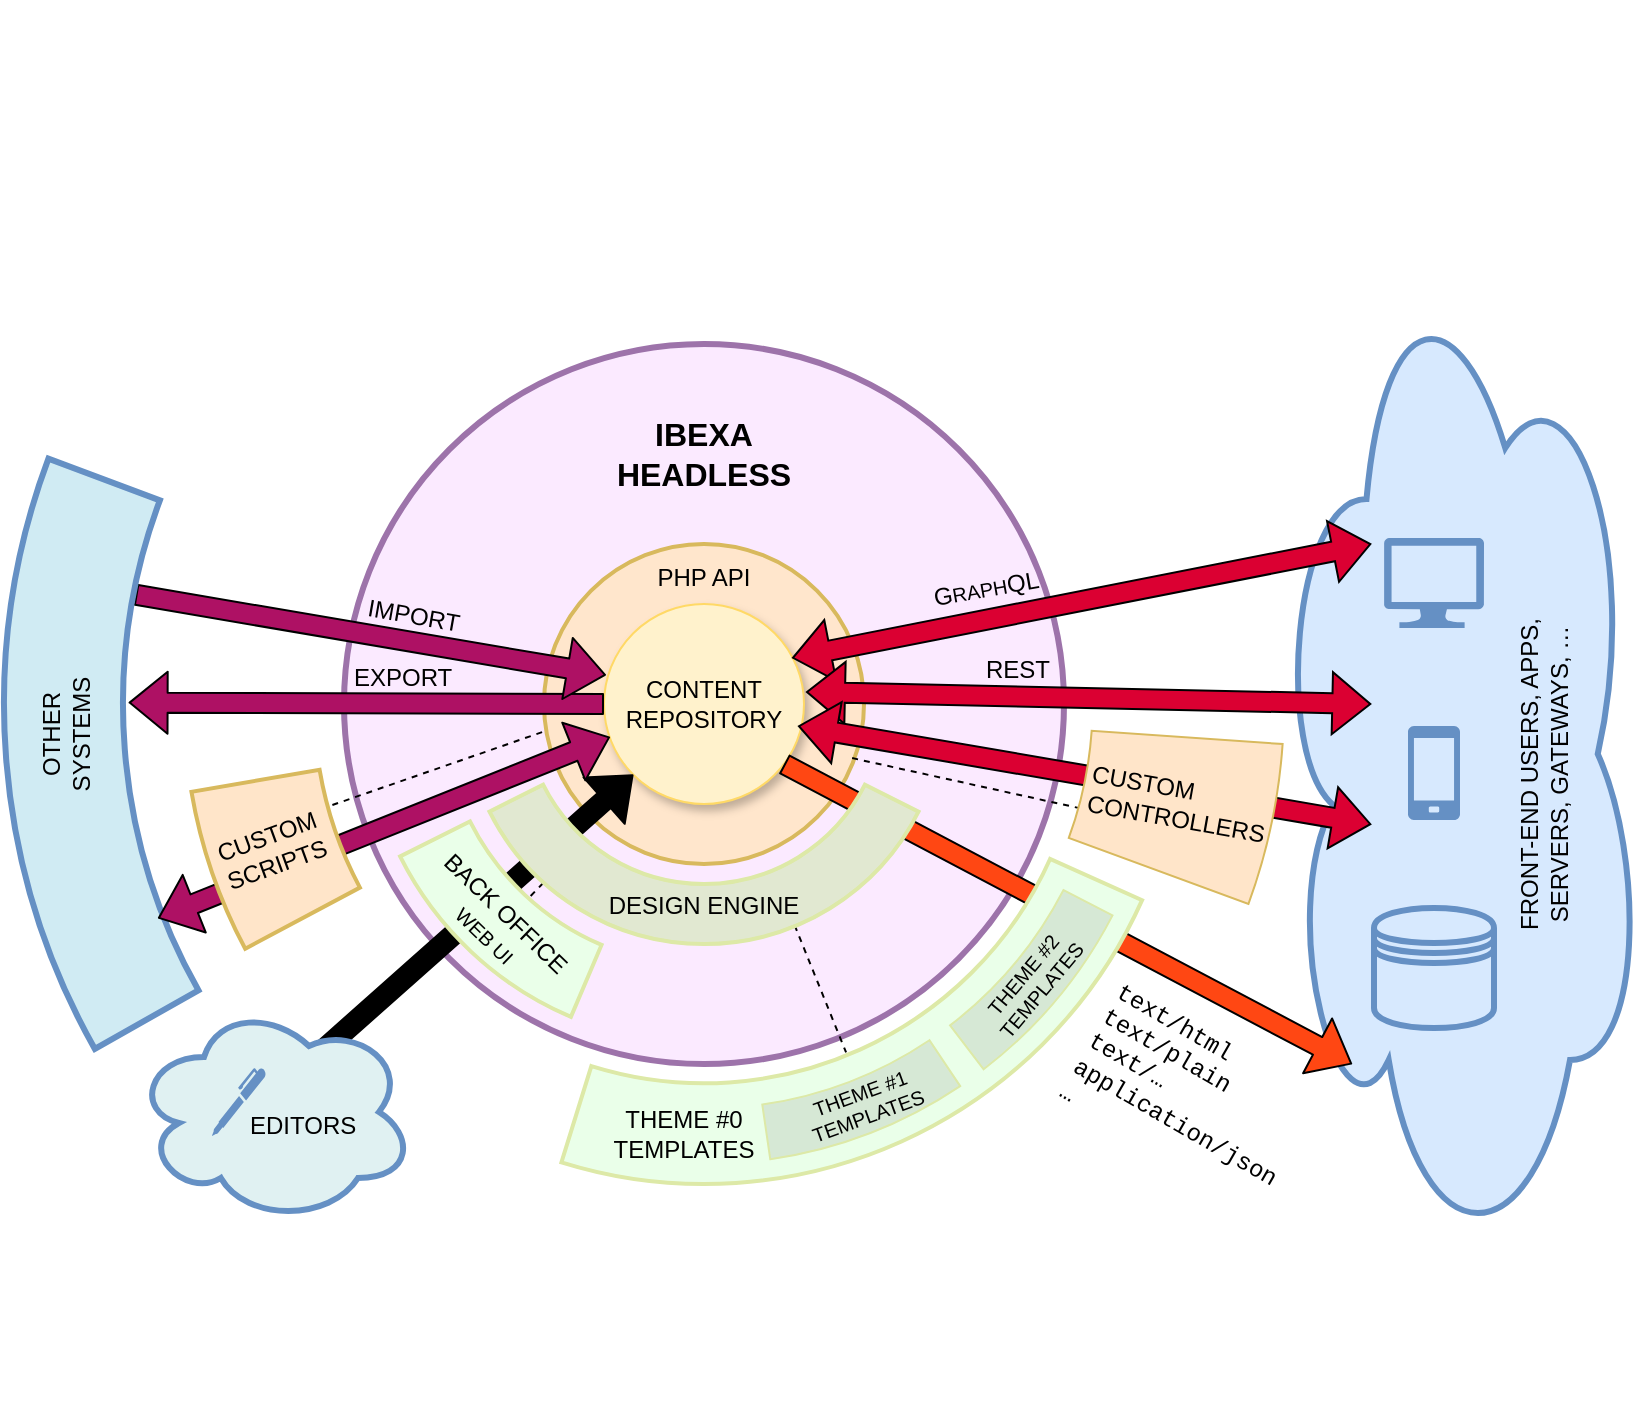 <mxfile version="22.1.11" type="device">
  <diagram name="Page-1" id="f8_rqeTz-FgpLIzKiwaT">
    <mxGraphModel dx="1242" dy="1620" grid="1" gridSize="10" guides="1" tooltips="1" connect="1" arrows="1" fold="1" page="1" pageScale="1" pageWidth="1169" pageHeight="827" math="0" shadow="0">
      <root>
        <mxCell id="0" />
        <mxCell id="1" parent="0" />
        <mxCell id="alR0pJayeUsLH7gRBz2Z-1" value="" style="group" vertex="1" connectable="0" parent="1">
          <mxGeometry x="645" y="90" width="185" height="510" as="geometry" />
        </mxCell>
        <mxCell id="W4IH80t9aYKXsO4aeI2j-52" value="" style="ellipse;shape=cloud;whiteSpace=wrap;html=1;fontSize=12;strokeColor=#6590c4;strokeWidth=3;fillColor=#d7e9fe;" parent="alR0pJayeUsLH7gRBz2Z-1" vertex="1">
          <mxGeometry width="185" height="510" as="geometry" />
        </mxCell>
        <mxCell id="W4IH80t9aYKXsO4aeI2j-59" value="" style="sketch=0;pointerEvents=1;shadow=0;dashed=0;html=1;strokeColor=none;fillColor=#6590C4;labelPosition=center;verticalLabelPosition=bottom;verticalAlign=top;outlineConnect=0;align=center;shape=mxgraph.office.devices.cell_phone_generic;fontSize=12;" parent="alR0pJayeUsLH7gRBz2Z-1" vertex="1">
          <mxGeometry x="67" y="241" width="26" height="47" as="geometry" />
        </mxCell>
        <mxCell id="W4IH80t9aYKXsO4aeI2j-60" value="" style="sketch=0;aspect=fixed;pointerEvents=1;shadow=0;dashed=0;html=1;strokeColor=none;labelPosition=center;verticalLabelPosition=bottom;verticalAlign=top;align=center;fillColor=#6590C4;shape=mxgraph.azure.computer;fontSize=12;" parent="alR0pJayeUsLH7gRBz2Z-1" vertex="1">
          <mxGeometry x="55" y="147" width="50" height="45" as="geometry" />
        </mxCell>
        <mxCell id="W4IH80t9aYKXsO4aeI2j-61" value="" style="shape=datastore;whiteSpace=wrap;html=1;fontSize=12;fillColor=none;strokeWidth=3;strokeColor=#6590C4;" parent="alR0pJayeUsLH7gRBz2Z-1" vertex="1">
          <mxGeometry x="50" y="332" width="60" height="60" as="geometry" />
        </mxCell>
        <mxCell id="W4IH80t9aYKXsO4aeI2j-62" value="FRONT-END USERS, APPS, SERVERS, GATEWAYS, …" style="text;html=1;strokeColor=none;fillColor=none;align=center;verticalAlign=middle;whiteSpace=wrap;rounded=0;horizontal=0;" parent="alR0pJayeUsLH7gRBz2Z-1" vertex="1">
          <mxGeometry x="115" y="170" width="40" height="190" as="geometry" />
        </mxCell>
        <mxCell id="W4IH80t9aYKXsO4aeI2j-19" value="" style="ellipse;whiteSpace=wrap;html=1;aspect=fixed;rounded=1;fillColor=#fbeaff;strokeColor=#9d73aa;strokeWidth=3;" parent="1" vertex="1">
          <mxGeometry x="180" y="140" width="360" height="360" as="geometry" />
        </mxCell>
        <mxCell id="W4IH80t9aYKXsO4aeI2j-2" value="" style="ellipse;whiteSpace=wrap;html=1;aspect=fixed;rounded=1;fillColor=#FFE6CC;strokeColor=#d8b95d;strokeWidth=2;" parent="1" vertex="1">
          <mxGeometry x="280" y="240" width="160" height="160" as="geometry" />
        </mxCell>
        <mxCell id="W4IH80t9aYKXsO4aeI2j-1" value="CONTENT&lt;br&gt;REPOSITORY" style="ellipse;whiteSpace=wrap;html=1;aspect=fixed;rounded=1;shadow=1;fillColor=#FFF2CC;strokeColor=#ffd966;" parent="1" vertex="1">
          <mxGeometry x="310" y="270" width="100" height="100" as="geometry" />
        </mxCell>
        <mxCell id="W4IH80t9aYKXsO4aeI2j-3" value="PHP API" style="text;html=1;strokeColor=none;fillColor=none;align=center;verticalAlign=middle;whiteSpace=wrap;rounded=1;arcSize=0;glass=0;" parent="1" vertex="1">
          <mxGeometry x="330" y="242" width="60" height="30" as="geometry" />
        </mxCell>
        <mxCell id="W4IH80t9aYKXsO4aeI2j-20" value="IBEXA HEADLESS" style="text;html=1;strokeColor=none;fillColor=none;align=center;verticalAlign=middle;whiteSpace=wrap;rounded=0;fontSize=16;fontStyle=1" parent="1" vertex="1">
          <mxGeometry x="300" y="180" width="120" height="30" as="geometry" />
        </mxCell>
        <mxCell id="W4IH80t9aYKXsO4aeI2j-21" value="" style="endArrow=none;dashed=1;html=1;rounded=1;fontSize=16;exitX=0.165;exitY=0.873;exitDx=0;exitDy=0;exitPerimeter=0;" parent="1" source="W4IH80t9aYKXsO4aeI2j-10" edge="1">
          <mxGeometry width="50" height="50" relative="1" as="geometry">
            <mxPoint x="400" y="370" as="sourcePoint" />
            <mxPoint x="250" y="440" as="targetPoint" />
          </mxGeometry>
        </mxCell>
        <mxCell id="W4IH80t9aYKXsO4aeI2j-22" value="" style="endArrow=none;dashed=1;html=1;rounded=1;fontSize=16;entryX=0.648;entryY=0.863;entryDx=0;entryDy=0;entryPerimeter=0;exitX=0.642;exitY=0.845;exitDx=0;exitDy=0;exitPerimeter=0;" parent="1" source="W4IH80t9aYKXsO4aeI2j-10" edge="1">
          <mxGeometry width="50" height="50" relative="1" as="geometry">
            <mxPoint x="410" y="430" as="sourcePoint" />
            <mxPoint x="431.04" y="494.24" as="targetPoint" />
          </mxGeometry>
        </mxCell>
        <mxCell id="W4IH80t9aYKXsO4aeI2j-31" value="" style="shape=flexArrow;endArrow=classic;html=1;rounded=1;fontSize=10;entryX=0;entryY=1;entryDx=0;entryDy=0;labelBackgroundColor=#FFFFFF;fillColor=#000000;exitX=0.172;exitY=0.797;exitDx=0;exitDy=0;exitPerimeter=0;" parent="1" source="W4IH80t9aYKXsO4aeI2j-43" target="W4IH80t9aYKXsO4aeI2j-1" edge="1">
          <mxGeometry width="50" height="50" relative="1" as="geometry">
            <mxPoint x="120" y="560" as="sourcePoint" />
            <mxPoint x="500" y="330" as="targetPoint" />
          </mxGeometry>
        </mxCell>
        <mxCell id="W4IH80t9aYKXsO4aeI2j-15" value="" style="verticalLabelPosition=bottom;verticalAlign=top;html=1;shape=mxgraph.basic.partConcEllipse;startAngle=0.564;endAngle=0.676;arcWidth=0.23;rounded=1;glass=0;strokeColor=#dde9a7;fillColor=#eaffe9;strokeWidth=2;" parent="1" vertex="1">
          <mxGeometry x="190" y="150" width="340" height="340" as="geometry" />
        </mxCell>
        <mxCell id="W4IH80t9aYKXsO4aeI2j-16" value="BACK OFFICE&lt;br&gt;&lt;font style=&quot;font-size: 10px;&quot;&gt;WEB UI&lt;/font&gt;" style="text;html=1;strokeColor=none;fillColor=none;align=center;verticalAlign=middle;whiteSpace=wrap;rounded=0;rotation=44;" parent="1" vertex="1">
          <mxGeometry x="205" y="415" width="102" height="30" as="geometry" />
        </mxCell>
        <mxCell id="W4IH80t9aYKXsO4aeI2j-41" value="" style="shape=flexArrow;endArrow=classic;html=1;rounded=1;labelBackgroundColor=#FFFFFF;fontSize=10;fillColor=#FF4713;entryX=0.211;entryY=0.804;entryDx=0;entryDy=0;entryPerimeter=0;" parent="1" target="W4IH80t9aYKXsO4aeI2j-52" edge="1">
          <mxGeometry width="50" height="50" relative="1" as="geometry">
            <mxPoint x="400" y="350" as="sourcePoint" />
            <mxPoint x="710" y="530" as="targetPoint" />
          </mxGeometry>
        </mxCell>
        <mxCell id="W4IH80t9aYKXsO4aeI2j-12" value="" style="verticalLabelPosition=bottom;verticalAlign=top;html=1;shape=mxgraph.basic.partConcEllipse;startAngle=0.317;endAngle=0.548;arcWidth=0.21;rounded=1;glass=0;strokeColor=#DDE9A7;fillColor=#eaffe9;strokeWidth=2;" parent="1" vertex="1">
          <mxGeometry x="120" y="80" width="480" height="480" as="geometry" />
        </mxCell>
        <mxCell id="W4IH80t9aYKXsO4aeI2j-26" value="" style="verticalLabelPosition=bottom;verticalAlign=top;html=1;shape=mxgraph.basic.partConcEllipse;startAngle=0.326;endAngle=0.396;arcWidth=0.12;rounded=1;glass=0;strokeColor=#DDE9A7;fillColor=#d6e8d5;" parent="1" vertex="1">
          <mxGeometry x="130" y="90" width="460" height="460" as="geometry" />
        </mxCell>
        <mxCell id="W4IH80t9aYKXsO4aeI2j-17" value="" style="verticalLabelPosition=bottom;verticalAlign=top;html=1;shape=mxgraph.basic.partConcEllipse;startAngle=0.406;endAngle=0.477;arcWidth=0.12;rounded=1;glass=0;strokeColor=#DDE9A7;fillColor=#d6e8d5;" parent="1" vertex="1">
          <mxGeometry x="130" y="90" width="460" height="460" as="geometry" />
        </mxCell>
        <mxCell id="W4IH80t9aYKXsO4aeI2j-10" value="" style="verticalLabelPosition=bottom;verticalAlign=top;html=1;shape=mxgraph.basic.partConcEllipse;startAngle=0.324;endAngle=0.676;arcWidth=0.25;rounded=1;glass=0;strokeColor=#dde9a7;fillColor=#e1e8d1;strokeWidth=2;" parent="1" vertex="1">
          <mxGeometry x="240" y="200" width="240" height="240" as="geometry" />
        </mxCell>
        <mxCell id="W4IH80t9aYKXsO4aeI2j-42" value="text/html&lt;br&gt;text/plain&lt;br&gt;text/…&lt;br&gt;application/json&lt;br&gt;…" style="text;html=1;align=left;verticalAlign=middle;resizable=0;points=[];autosize=1;strokeColor=none;fillColor=none;fontSize=12;rotation=30;fontFamily=Courier New;" parent="1" vertex="1">
          <mxGeometry x="542" y="477" width="140" height="90" as="geometry" />
        </mxCell>
        <mxCell id="W4IH80t9aYKXsO4aeI2j-14" value="DESIGN ENGINE" style="text;html=1;strokeColor=none;fillColor=none;align=center;verticalAlign=middle;whiteSpace=wrap;rounded=0;" parent="1" vertex="1">
          <mxGeometry x="310" y="406" width="100" height="30" as="geometry" />
        </mxCell>
        <mxCell id="W4IH80t9aYKXsO4aeI2j-48" value="" style="shape=flexArrow;endArrow=classic;html=1;rounded=1;labelBackgroundColor=#FFFFFF;fontSize=12;fillColor=#AE1164;entryX=0.089;entryY=0.499;entryDx=0;entryDy=0;entryPerimeter=0;exitX=0;exitY=0.5;exitDx=0;exitDy=0;" parent="1" source="W4IH80t9aYKXsO4aeI2j-1" target="W4IH80t9aYKXsO4aeI2j-43" edge="1">
          <mxGeometry width="50" height="50" relative="1" as="geometry">
            <mxPoint x="310" y="330" as="sourcePoint" />
            <mxPoint x="260" y="720" as="targetPoint" />
          </mxGeometry>
        </mxCell>
        <mxCell id="W4IH80t9aYKXsO4aeI2j-46" value="" style="shape=flexArrow;endArrow=classic;html=1;rounded=1;labelBackgroundColor=#FFFFFF;fontSize=12;fillColor=#AE1164;entryX=0.01;entryY=0.355;entryDx=0;entryDy=0;entryPerimeter=0;exitX=0.094;exitY=0.422;exitDx=0;exitDy=0;exitPerimeter=0;" parent="1" source="W4IH80t9aYKXsO4aeI2j-43" target="W4IH80t9aYKXsO4aeI2j-1" edge="1">
          <mxGeometry width="50" height="50" relative="1" as="geometry">
            <mxPoint x="90" y="320" as="sourcePoint" />
            <mxPoint x="160" y="272" as="targetPoint" />
          </mxGeometry>
        </mxCell>
        <mxCell id="W4IH80t9aYKXsO4aeI2j-43" value="" style="verticalLabelPosition=bottom;verticalAlign=top;html=1;shape=mxgraph.basic.partConcEllipse;startAngle=0.668;endAngle=0.807;arcWidth=0.17;rounded=1;glass=0;strokeColor=#6590c4;fillColor=#d0ebf3;strokeWidth=3;" parent="1" vertex="1">
          <mxGeometry x="10" y="-30" width="700" height="700" as="geometry" />
        </mxCell>
        <mxCell id="W4IH80t9aYKXsO4aeI2j-45" value="OTHER SYSTEMS" style="text;html=1;strokeColor=none;fillColor=none;align=center;verticalAlign=middle;whiteSpace=wrap;rounded=0;fontSize=12;horizontal=0;" parent="1" vertex="1">
          <mxGeometry x="21" y="290" width="40" height="90" as="geometry" />
        </mxCell>
        <mxCell id="W4IH80t9aYKXsO4aeI2j-47" value="IMPORT" style="text;html=1;strokeColor=none;fillColor=none;align=left;verticalAlign=middle;whiteSpace=wrap;rounded=0;fontSize=12;rotation=10;" parent="1" vertex="1">
          <mxGeometry x="190" y="262" width="60" height="30" as="geometry" />
        </mxCell>
        <mxCell id="W4IH80t9aYKXsO4aeI2j-49" value="EXPORT" style="text;html=1;strokeColor=none;fillColor=none;align=left;verticalAlign=middle;whiteSpace=wrap;rounded=0;fontSize=12;rotation=0;" parent="1" vertex="1">
          <mxGeometry x="183" y="292" width="60" height="30" as="geometry" />
        </mxCell>
        <mxCell id="W4IH80t9aYKXsO4aeI2j-50" value="" style="shape=flexArrow;endArrow=classic;startArrow=classic;html=1;rounded=1;labelBackgroundColor=#FFFFFF;fontSize=12;fillColor=#AE1164;entryX=0.03;entryY=0.665;entryDx=0;entryDy=0;entryPerimeter=0;exitX=0.11;exitY=0.653;exitDx=0;exitDy=0;exitPerimeter=0;" parent="1" source="W4IH80t9aYKXsO4aeI2j-43" target="W4IH80t9aYKXsO4aeI2j-1" edge="1">
          <mxGeometry width="100" height="100" relative="1" as="geometry">
            <mxPoint x="480" y="510" as="sourcePoint" />
            <mxPoint x="580" y="410" as="targetPoint" />
          </mxGeometry>
        </mxCell>
        <mxCell id="W4IH80t9aYKXsO4aeI2j-53" value="G&lt;font style=&quot;font-size: 10px;&quot;&gt;RAPH&lt;/font&gt;QL" style="text;html=1;strokeColor=none;fillColor=none;align=left;verticalAlign=middle;whiteSpace=wrap;rounded=0;fontSize=12;rotation=-10;" parent="1" vertex="1">
          <mxGeometry x="473" y="247" width="60" height="30" as="geometry" />
        </mxCell>
        <mxCell id="W4IH80t9aYKXsO4aeI2j-54" value="REST" style="text;html=1;strokeColor=none;fillColor=none;align=left;verticalAlign=middle;whiteSpace=wrap;rounded=0;fontSize=12;rotation=0;" parent="1" vertex="1">
          <mxGeometry x="499" y="288" width="60" height="30" as="geometry" />
        </mxCell>
        <mxCell id="W4IH80t9aYKXsO4aeI2j-55" value="" style="shape=flexArrow;endArrow=classic;startArrow=classic;html=1;rounded=0;fontSize=12;labelBackgroundColor=default;fillColor=#DB0032;entryX=0.94;entryY=0.27;entryDx=0;entryDy=0;endSize=6;gradientColor=none;entryPerimeter=0;exitX=0.263;exitY=0.294;exitDx=0;exitDy=0;exitPerimeter=0;" parent="1" source="W4IH80t9aYKXsO4aeI2j-52" target="W4IH80t9aYKXsO4aeI2j-1" edge="1">
          <mxGeometry width="100" height="100" relative="1" as="geometry">
            <mxPoint x="710" y="280" as="sourcePoint" />
            <mxPoint x="540" y="270" as="targetPoint" />
          </mxGeometry>
        </mxCell>
        <mxCell id="W4IH80t9aYKXsO4aeI2j-56" value="" style="shape=flexArrow;endArrow=classic;startArrow=classic;html=1;rounded=0;fontSize=12;fillColor=#DB0032;entryX=1.01;entryY=0.44;entryDx=0;entryDy=0;entryPerimeter=0;exitX=0.263;exitY=0.451;exitDx=0;exitDy=0;exitPerimeter=0;" parent="1" source="W4IH80t9aYKXsO4aeI2j-52" target="W4IH80t9aYKXsO4aeI2j-1" edge="1">
          <mxGeometry width="100" height="100" relative="1" as="geometry">
            <mxPoint x="710" y="340" as="sourcePoint" />
            <mxPoint x="410" y="310" as="targetPoint" />
          </mxGeometry>
        </mxCell>
        <mxCell id="W4IH80t9aYKXsO4aeI2j-58" value="" style="shape=flexArrow;endArrow=classic;startArrow=classic;html=1;rounded=0;fontSize=12;fillColor=#db0032;entryX=0.97;entryY=0.61;entryDx=0;entryDy=0;entryPerimeter=0;exitX=0.263;exitY=0.569;exitDx=0;exitDy=0;exitPerimeter=0;" parent="1" source="W4IH80t9aYKXsO4aeI2j-52" target="W4IH80t9aYKXsO4aeI2j-1" edge="1">
          <mxGeometry width="100" height="100" relative="1" as="geometry">
            <mxPoint x="710" y="440" as="sourcePoint" />
            <mxPoint x="540" y="370" as="targetPoint" />
          </mxGeometry>
        </mxCell>
        <mxCell id="W4IH80t9aYKXsO4aeI2j-27" value="THEME #1&lt;br&gt;TEMPLATES" style="text;html=1;strokeColor=none;fillColor=none;align=center;verticalAlign=middle;whiteSpace=wrap;rounded=0;fontSize=10;rotation=-20;" parent="1" vertex="1">
          <mxGeometry x="410" y="505" width="60" height="30" as="geometry" />
        </mxCell>
        <mxCell id="W4IH80t9aYKXsO4aeI2j-24" value="THEME #2 TEMPLATES" style="text;html=1;strokeColor=none;fillColor=none;align=center;verticalAlign=middle;whiteSpace=wrap;rounded=0;fontSize=10;rotation=-50;" parent="1" vertex="1">
          <mxGeometry x="494" y="444" width="60" height="30" as="geometry" />
        </mxCell>
        <mxCell id="W4IH80t9aYKXsO4aeI2j-23" value="THEME #0&lt;br&gt;TEMPLATES" style="text;html=1;strokeColor=none;fillColor=none;align=center;verticalAlign=middle;whiteSpace=wrap;rounded=0;fontSize=12;rotation=0;" parent="1" vertex="1">
          <mxGeometry x="290" y="520" width="120" height="30" as="geometry" />
        </mxCell>
        <mxCell id="Bpesjk86SLvVQDSes9p--2" value="" style="endArrow=none;dashed=1;html=1;rounded=1;fontSize=16;entryX=0.154;entryY=0.596;entryDx=0;entryDy=0;exitX=-0.006;exitY=0.588;exitDx=0;exitDy=0;exitPerimeter=0;entryPerimeter=0;" parent="1" source="W4IH80t9aYKXsO4aeI2j-2" target="Bpesjk86SLvVQDSes9p--3" edge="1">
          <mxGeometry width="50" height="50" relative="1" as="geometry">
            <mxPoint x="404" y="643" as="sourcePoint" />
            <mxPoint x="441.04" y="734.24" as="targetPoint" />
          </mxGeometry>
        </mxCell>
        <mxCell id="Bpesjk86SLvVQDSes9p--1" value="" style="verticalLabelPosition=bottom;verticalAlign=top;html=1;shape=mxgraph.basic.partConcEllipse;startAngle=0.672;endAngle=0.723;arcWidth=0.25;rounded=1;glass=0;strokeColor=#D8B95D;fillColor=#ffe5c9;strokeWidth=2;" parent="1" vertex="1">
          <mxGeometry x="100" y="60" width="520" height="520" as="geometry" />
        </mxCell>
        <mxCell id="Bpesjk86SLvVQDSes9p--6" value="" style="endArrow=none;dashed=1;html=1;rounded=0;entryX=0.852;entryY=0.596;entryDx=0;entryDy=0;entryPerimeter=0;exitX=0.963;exitY=0.669;exitDx=0;exitDy=0;exitPerimeter=0;" parent="1" source="W4IH80t9aYKXsO4aeI2j-2" target="Bpesjk86SLvVQDSes9p--3" edge="1">
          <mxGeometry width="50" height="50" relative="1" as="geometry">
            <mxPoint x="550" y="430" as="sourcePoint" />
            <mxPoint x="600" y="380" as="targetPoint" />
          </mxGeometry>
        </mxCell>
        <mxCell id="Bpesjk86SLvVQDSes9p--3" value="" style="verticalLabelPosition=bottom;verticalAlign=top;html=1;shape=mxgraph.basic.partConcEllipse;startAngle=0.261;endAngle=0.306;arcWidth=0.33;rounded=1;glass=0;strokeColor=#D8B95D;fillColor=#FFE5C9;" parent="1" vertex="1">
          <mxGeometry x="70" y="30" width="580" height="580" as="geometry" />
        </mxCell>
        <mxCell id="W4IH80t9aYKXsO4aeI2j-63" value="" style="ellipse;shape=cloud;whiteSpace=wrap;html=1;fillColor=#e0f1f2;strokeColor=#6590c4;strokeWidth=3;" parent="1" vertex="1">
          <mxGeometry x="75" y="469" width="140" height="110" as="geometry" />
        </mxCell>
        <mxCell id="W4IH80t9aYKXsO4aeI2j-64" value="" style="sketch=0;pointerEvents=1;shadow=0;dashed=0;html=1;strokeColor=none;fillColor=#6590C4;labelPosition=center;verticalLabelPosition=bottom;verticalAlign=top;outlineConnect=0;align=center;shape=mxgraph.office.concepts.writing_pen;" parent="1" vertex="1">
          <mxGeometry x="114" y="502" width="27" height="34" as="geometry" />
        </mxCell>
        <mxCell id="W4IH80t9aYKXsO4aeI2j-65" value="EDITORS" style="text;html=1;strokeColor=none;fillColor=none;align=left;verticalAlign=middle;whiteSpace=wrap;rounded=0;" parent="1" vertex="1">
          <mxGeometry x="131" y="516" width="60" height="30" as="geometry" />
        </mxCell>
        <mxCell id="W4IH80t9aYKXsO4aeI2j-57" value="CUSTOM CONTROLLERS" style="text;html=1;strokeColor=none;fillColor=none;align=left;verticalAlign=middle;whiteSpace=wrap;rounded=0;fontSize=12;rotation=10;" parent="1" vertex="1">
          <mxGeometry x="551" y="347" width="60" height="40" as="geometry" />
        </mxCell>
        <mxCell id="W4IH80t9aYKXsO4aeI2j-51" value="CUSTOM SCRIPTS" style="text;html=1;strokeColor=none;fillColor=none;align=center;verticalAlign=middle;whiteSpace=wrap;rounded=0;fontSize=12;rotation=-20;" parent="1" vertex="1">
          <mxGeometry x="114" y="378" width="60" height="30" as="geometry" />
        </mxCell>
      </root>
    </mxGraphModel>
  </diagram>
</mxfile>
